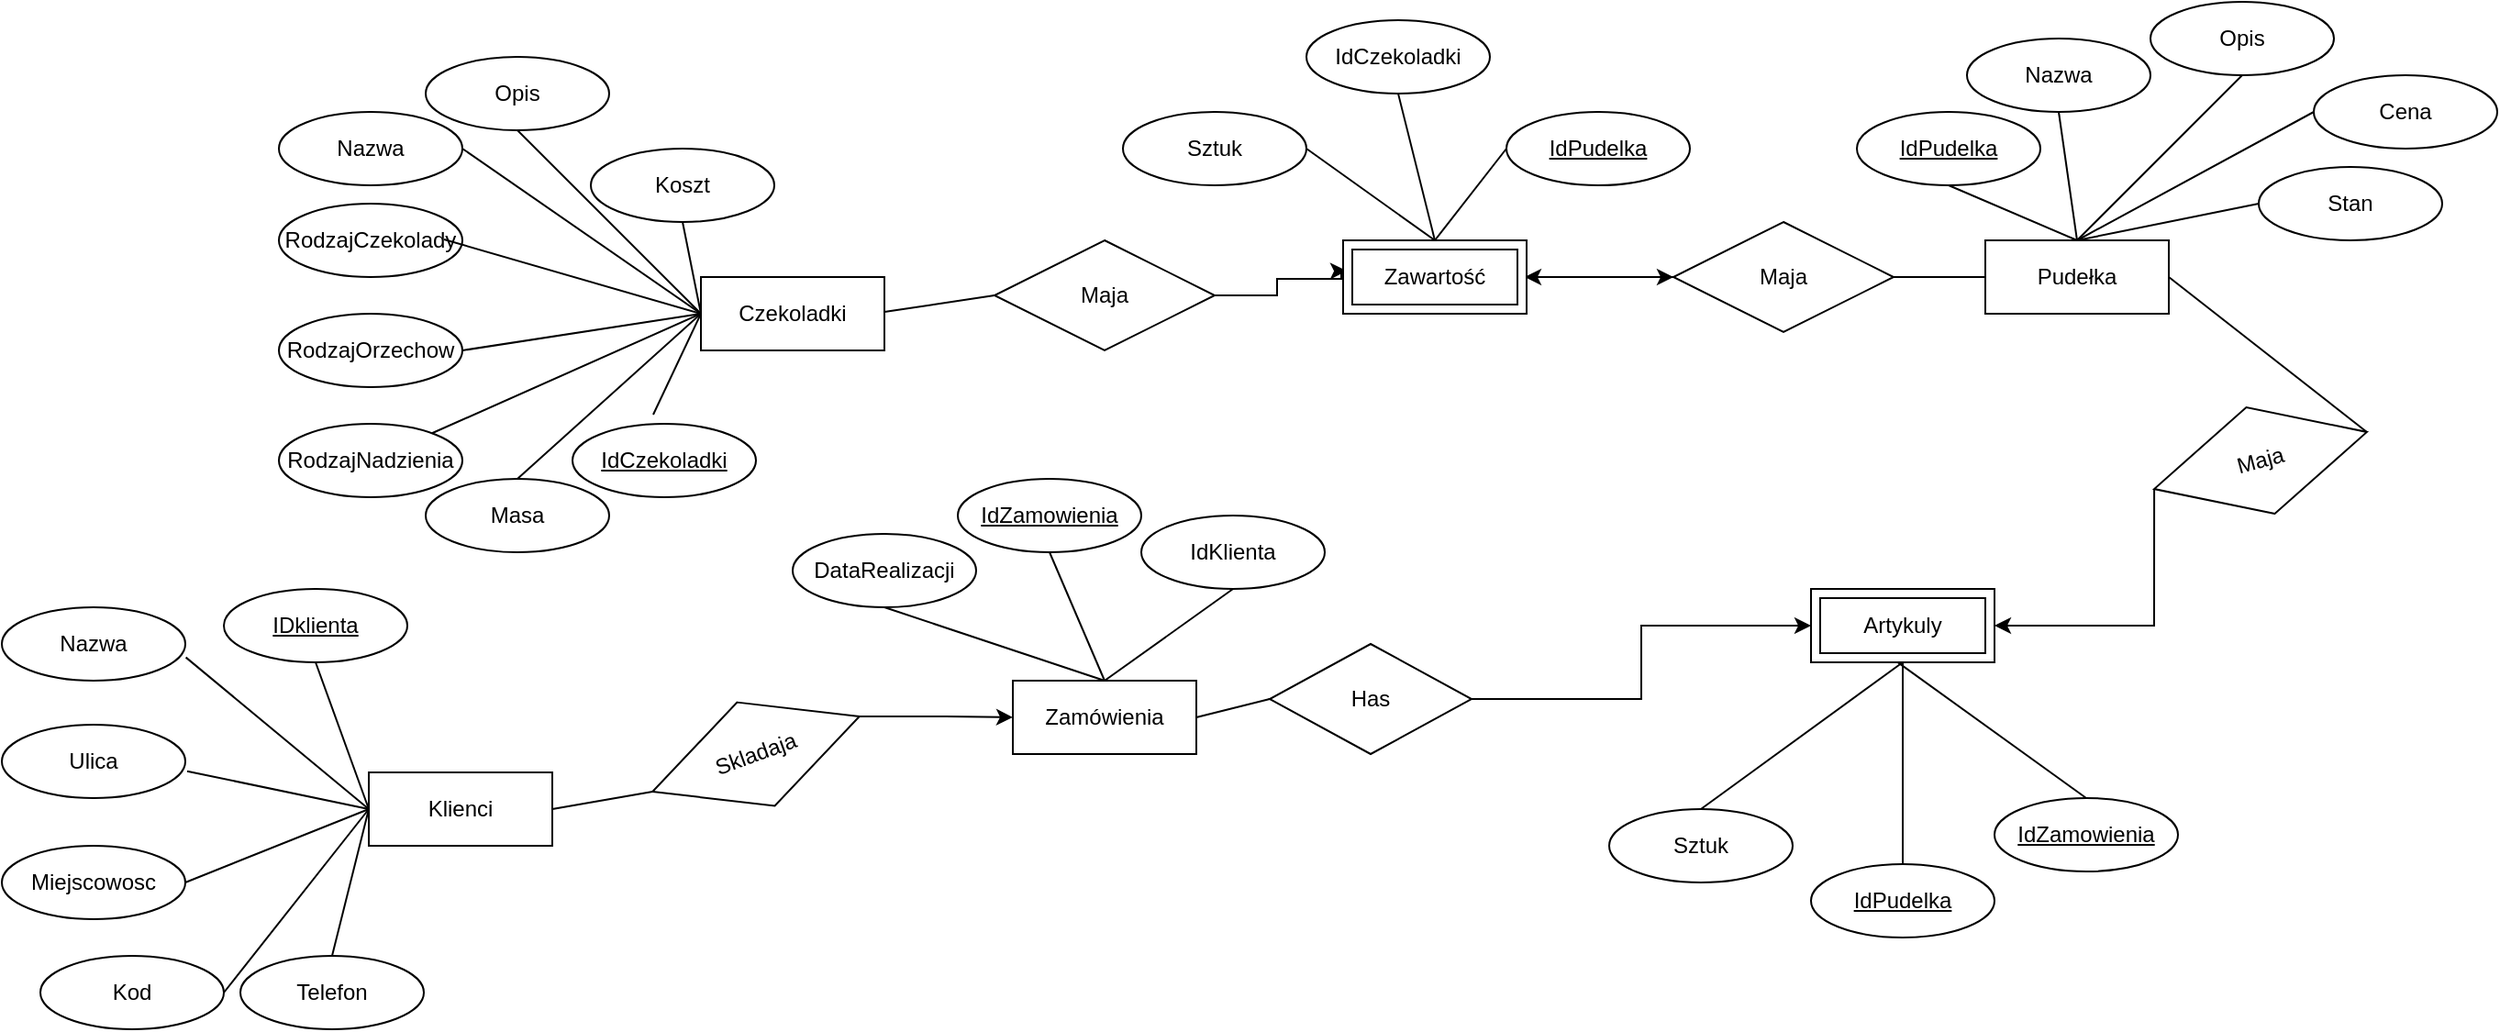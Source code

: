 <mxfile version="22.0.2" type="device">
  <diagram name="Strona-1" id="tudpSfB6hFAJ-TOZAVHN">
    <mxGraphModel dx="1219" dy="722" grid="1" gridSize="10" guides="1" tooltips="1" connect="1" arrows="1" fold="1" page="1" pageScale="1" pageWidth="1390" pageHeight="980" math="0" shadow="0">
      <root>
        <mxCell id="0" />
        <mxCell id="1" parent="0" />
        <mxCell id="zea7MPiIw-E7udo6NAOS-17" value="Czekoladki&lt;br&gt;" style="whiteSpace=wrap;html=1;align=center;" parent="1" vertex="1">
          <mxGeometry x="400" y="300" width="100" height="40" as="geometry" />
        </mxCell>
        <mxCell id="zea7MPiIw-E7udo6NAOS-18" value="Pudełka" style="whiteSpace=wrap;html=1;align=center;" parent="1" vertex="1">
          <mxGeometry x="1100" y="280" width="100" height="40" as="geometry" />
        </mxCell>
        <mxCell id="zea7MPiIw-E7udo6NAOS-19" value="Klienci" style="whiteSpace=wrap;html=1;align=center;" parent="1" vertex="1">
          <mxGeometry x="219" y="570" width="100" height="40" as="geometry" />
        </mxCell>
        <mxCell id="zea7MPiIw-E7udo6NAOS-27" value="Zamówienia" style="whiteSpace=wrap;html=1;align=center;" parent="1" vertex="1">
          <mxGeometry x="570" y="520" width="100" height="40" as="geometry" />
        </mxCell>
        <mxCell id="zea7MPiIw-E7udo6NAOS-29" value="Nazwa" style="ellipse;whiteSpace=wrap;html=1;align=center;" parent="1" vertex="1">
          <mxGeometry x="170" y="210" width="100" height="40" as="geometry" />
        </mxCell>
        <mxCell id="zea7MPiIw-E7udo6NAOS-30" value="Opis" style="ellipse;whiteSpace=wrap;html=1;align=center;" parent="1" vertex="1">
          <mxGeometry x="1190" y="150" width="100" height="40" as="geometry" />
        </mxCell>
        <mxCell id="zea7MPiIw-E7udo6NAOS-34" value="Nazwa" style="ellipse;whiteSpace=wrap;html=1;align=center;" parent="1" vertex="1">
          <mxGeometry x="1090" y="170" width="100" height="40" as="geometry" />
        </mxCell>
        <mxCell id="zea7MPiIw-E7udo6NAOS-38" value="Koszt" style="ellipse;whiteSpace=wrap;html=1;align=center;" parent="1" vertex="1">
          <mxGeometry x="340" y="230" width="100" height="40" as="geometry" />
        </mxCell>
        <mxCell id="zea7MPiIw-E7udo6NAOS-39" value="Masa" style="ellipse;whiteSpace=wrap;html=1;align=center;" parent="1" vertex="1">
          <mxGeometry x="250" y="410" width="100" height="40" as="geometry" />
        </mxCell>
        <mxCell id="zea7MPiIw-E7udo6NAOS-40" value="Opis" style="ellipse;whiteSpace=wrap;html=1;align=center;" parent="1" vertex="1">
          <mxGeometry x="250" y="180" width="100" height="40" as="geometry" />
        </mxCell>
        <mxCell id="zea7MPiIw-E7udo6NAOS-41" value="RodzajNadzienia" style="ellipse;whiteSpace=wrap;html=1;align=center;" parent="1" vertex="1">
          <mxGeometry x="170" y="380" width="100" height="40" as="geometry" />
        </mxCell>
        <mxCell id="zea7MPiIw-E7udo6NAOS-42" value="RodzajOrzechow" style="ellipse;whiteSpace=wrap;html=1;align=center;" parent="1" vertex="1">
          <mxGeometry x="170" y="320" width="100" height="40" as="geometry" />
        </mxCell>
        <mxCell id="zea7MPiIw-E7udo6NAOS-43" value="RodzajCzekolady" style="ellipse;whiteSpace=wrap;html=1;align=center;" parent="1" vertex="1">
          <mxGeometry x="170" y="260" width="100" height="40" as="geometry" />
        </mxCell>
        <mxCell id="zea7MPiIw-E7udo6NAOS-45" value="" style="endArrow=none;html=1;rounded=0;entryX=0;entryY=0.5;entryDx=0;entryDy=0;exitX=0.5;exitY=0;exitDx=0;exitDy=0;" parent="1" source="zea7MPiIw-E7udo6NAOS-39" target="zea7MPiIw-E7udo6NAOS-17" edge="1">
          <mxGeometry relative="1" as="geometry">
            <mxPoint x="340" y="380" as="sourcePoint" />
            <mxPoint x="500" y="380" as="targetPoint" />
          </mxGeometry>
        </mxCell>
        <mxCell id="zea7MPiIw-E7udo6NAOS-46" value="" style="endArrow=none;html=1;rounded=0;entryX=0;entryY=0.5;entryDx=0;entryDy=0;" parent="1" source="zea7MPiIw-E7udo6NAOS-41" target="zea7MPiIw-E7udo6NAOS-17" edge="1">
          <mxGeometry relative="1" as="geometry">
            <mxPoint x="250" y="390" as="sourcePoint" />
            <mxPoint x="410" y="390" as="targetPoint" />
          </mxGeometry>
        </mxCell>
        <mxCell id="zea7MPiIw-E7udo6NAOS-51" value="" style="endArrow=none;html=1;rounded=0;entryX=0;entryY=0.5;entryDx=0;entryDy=0;" parent="1" target="zea7MPiIw-E7udo6NAOS-93" edge="1">
          <mxGeometry relative="1" as="geometry">
            <mxPoint x="500" y="319" as="sourcePoint" />
            <mxPoint x="590" y="319" as="targetPoint" />
          </mxGeometry>
        </mxCell>
        <mxCell id="zea7MPiIw-E7udo6NAOS-52" value="" style="endArrow=none;html=1;rounded=0;exitX=0.44;exitY=-0.125;exitDx=0;exitDy=0;entryX=0;entryY=0.5;entryDx=0;entryDy=0;exitPerimeter=0;" parent="1" source="zea7MPiIw-E7udo6NAOS-100" target="zea7MPiIw-E7udo6NAOS-17" edge="1">
          <mxGeometry relative="1" as="geometry">
            <mxPoint x="380" y="380" as="sourcePoint" />
            <mxPoint x="600" y="399.5" as="targetPoint" />
          </mxGeometry>
        </mxCell>
        <mxCell id="zea7MPiIw-E7udo6NAOS-54" value="" style="endArrow=none;html=1;rounded=0;entryX=0.5;entryY=1;entryDx=0;entryDy=0;exitX=0;exitY=0.5;exitDx=0;exitDy=0;" parent="1" source="zea7MPiIw-E7udo6NAOS-17" target="zea7MPiIw-E7udo6NAOS-38" edge="1">
          <mxGeometry relative="1" as="geometry">
            <mxPoint x="360" y="310" as="sourcePoint" />
            <mxPoint x="470" y="250" as="targetPoint" />
          </mxGeometry>
        </mxCell>
        <mxCell id="zea7MPiIw-E7udo6NAOS-55" value="" style="endArrow=none;html=1;rounded=0;entryX=0;entryY=0.5;entryDx=0;entryDy=0;exitX=0.5;exitY=1;exitDx=0;exitDy=0;" parent="1" source="zea7MPiIw-E7udo6NAOS-40" target="zea7MPiIw-E7udo6NAOS-17" edge="1">
          <mxGeometry relative="1" as="geometry">
            <mxPoint x="360" y="250" as="sourcePoint" />
            <mxPoint x="510" y="229" as="targetPoint" />
          </mxGeometry>
        </mxCell>
        <mxCell id="zea7MPiIw-E7udo6NAOS-56" value="" style="endArrow=none;html=1;rounded=0;entryX=0;entryY=0.5;entryDx=0;entryDy=0;" parent="1" target="zea7MPiIw-E7udo6NAOS-17" edge="1">
          <mxGeometry relative="1" as="geometry">
            <mxPoint x="260" y="279.5" as="sourcePoint" />
            <mxPoint x="350" y="310" as="targetPoint" />
          </mxGeometry>
        </mxCell>
        <mxCell id="zea7MPiIw-E7udo6NAOS-57" value="" style="endArrow=none;html=1;rounded=0;exitX=1;exitY=0.5;exitDx=0;exitDy=0;entryX=0;entryY=0.5;entryDx=0;entryDy=0;" parent="1" source="zea7MPiIw-E7udo6NAOS-42" target="zea7MPiIw-E7udo6NAOS-17" edge="1">
          <mxGeometry relative="1" as="geometry">
            <mxPoint x="850" y="510" as="sourcePoint" />
            <mxPoint x="1010" y="510" as="targetPoint" />
          </mxGeometry>
        </mxCell>
        <mxCell id="zea7MPiIw-E7udo6NAOS-58" value="" style="endArrow=none;html=1;rounded=0;exitX=1;exitY=0.5;exitDx=0;exitDy=0;entryX=0;entryY=0.5;entryDx=0;entryDy=0;" parent="1" source="zea7MPiIw-E7udo6NAOS-29" target="zea7MPiIw-E7udo6NAOS-17" edge="1">
          <mxGeometry relative="1" as="geometry">
            <mxPoint x="260" y="229" as="sourcePoint" />
            <mxPoint x="360" y="310" as="targetPoint" />
          </mxGeometry>
        </mxCell>
        <mxCell id="zea7MPiIw-E7udo6NAOS-70" value="Telefon" style="ellipse;whiteSpace=wrap;html=1;align=center;" parent="1" vertex="1">
          <mxGeometry x="149" y="670" width="100" height="40" as="geometry" />
        </mxCell>
        <mxCell id="zea7MPiIw-E7udo6NAOS-72" value="Nazwa" style="ellipse;whiteSpace=wrap;html=1;align=center;" parent="1" vertex="1">
          <mxGeometry x="19" y="480" width="100" height="40" as="geometry" />
        </mxCell>
        <mxCell id="zea7MPiIw-E7udo6NAOS-81" value="Sztuk" style="ellipse;whiteSpace=wrap;html=1;align=center;" parent="1" vertex="1">
          <mxGeometry x="895" y="590" width="100" height="40" as="geometry" />
        </mxCell>
        <mxCell id="zea7MPiIw-E7udo6NAOS-82" value="Kod" style="ellipse;whiteSpace=wrap;html=1;align=center;" parent="1" vertex="1">
          <mxGeometry x="40" y="670" width="100" height="40" as="geometry" />
        </mxCell>
        <mxCell id="zea7MPiIw-E7udo6NAOS-83" value="Miejscowosc" style="ellipse;whiteSpace=wrap;html=1;align=center;" parent="1" vertex="1">
          <mxGeometry x="19" y="610" width="100" height="40" as="geometry" />
        </mxCell>
        <mxCell id="zea7MPiIw-E7udo6NAOS-84" value="Ulica" style="ellipse;whiteSpace=wrap;html=1;align=center;" parent="1" vertex="1">
          <mxGeometry x="19" y="544" width="100" height="40" as="geometry" />
        </mxCell>
        <mxCell id="zea7MPiIw-E7udo6NAOS-85" value="IdKlienta" style="ellipse;whiteSpace=wrap;html=1;align=center;" parent="1" vertex="1">
          <mxGeometry x="640" y="430" width="100" height="40" as="geometry" />
        </mxCell>
        <mxCell id="zea7MPiIw-E7udo6NAOS-86" value="DataRealizacji" style="ellipse;whiteSpace=wrap;html=1;align=center;" parent="1" vertex="1">
          <mxGeometry x="450" y="440" width="100" height="40" as="geometry" />
        </mxCell>
        <mxCell id="zea7MPiIw-E7udo6NAOS-87" value="Sztuk" style="ellipse;whiteSpace=wrap;html=1;align=center;" parent="1" vertex="1">
          <mxGeometry x="630" y="210" width="100" height="40" as="geometry" />
        </mxCell>
        <mxCell id="zea7MPiIw-E7udo6NAOS-89" value="Stan" style="ellipse;whiteSpace=wrap;html=1;align=center;" parent="1" vertex="1">
          <mxGeometry x="1249" y="240" width="100" height="40" as="geometry" />
        </mxCell>
        <mxCell id="zea7MPiIw-E7udo6NAOS-90" value="Cena" style="ellipse;whiteSpace=wrap;html=1;align=center;" parent="1" vertex="1">
          <mxGeometry x="1279" y="190" width="100" height="40" as="geometry" />
        </mxCell>
        <mxCell id="zea7MPiIw-E7udo6NAOS-91" value="IdCzekoladki" style="ellipse;whiteSpace=wrap;html=1;align=center;" parent="1" vertex="1">
          <mxGeometry x="730" y="160" width="100" height="40" as="geometry" />
        </mxCell>
        <mxCell id="zea7MPiIw-E7udo6NAOS-94" style="edgeStyle=orthogonalEdgeStyle;rounded=0;orthogonalLoop=1;jettySize=auto;html=1;exitX=1;exitY=0.5;exitDx=0;exitDy=0;entryX=0.02;entryY=0.417;entryDx=0;entryDy=0;entryPerimeter=0;" parent="1" source="zea7MPiIw-E7udo6NAOS-93" target="rlFe8i5rXQIBsSb9hAy6-1" edge="1">
          <mxGeometry relative="1" as="geometry">
            <mxPoint x="749" y="300" as="targetPoint" />
            <Array as="points">
              <mxPoint x="714" y="310" />
              <mxPoint x="714" y="301" />
              <mxPoint x="749" y="301" />
              <mxPoint x="749" y="297" />
            </Array>
          </mxGeometry>
        </mxCell>
        <mxCell id="zea7MPiIw-E7udo6NAOS-93" value="Maja" style="shape=rhombus;perimeter=rhombusPerimeter;whiteSpace=wrap;html=1;align=center;" parent="1" vertex="1">
          <mxGeometry x="560" y="280" width="120" height="60" as="geometry" />
        </mxCell>
        <mxCell id="zea7MPiIw-E7udo6NAOS-99" style="edgeStyle=orthogonalEdgeStyle;rounded=0;orthogonalLoop=1;jettySize=auto;html=1;exitX=0;exitY=0.5;exitDx=0;exitDy=0;entryX=1;entryY=0.5;entryDx=0;entryDy=0;" parent="1" source="zea7MPiIw-E7udo6NAOS-96" edge="1">
          <mxGeometry relative="1" as="geometry">
            <mxPoint x="849" y="300" as="targetPoint" />
          </mxGeometry>
        </mxCell>
        <mxCell id="zea7MPiIw-E7udo6NAOS-96" value="Maja" style="shape=rhombus;perimeter=rhombusPerimeter;whiteSpace=wrap;html=1;align=center;" parent="1" vertex="1">
          <mxGeometry x="930" y="270" width="120" height="60" as="geometry" />
        </mxCell>
        <mxCell id="zea7MPiIw-E7udo6NAOS-100" value="IdCzekoladki" style="ellipse;whiteSpace=wrap;html=1;align=center;fontStyle=4;" parent="1" vertex="1">
          <mxGeometry x="330" y="380" width="100" height="40" as="geometry" />
        </mxCell>
        <mxCell id="zea7MPiIw-E7udo6NAOS-102" value="" style="endArrow=none;html=1;rounded=0;entryX=0;entryY=0.5;entryDx=0;entryDy=0;exitX=1;exitY=0.5;exitDx=0;exitDy=0;" parent="1" source="zea7MPiIw-E7udo6NAOS-96" target="zea7MPiIw-E7udo6NAOS-18" edge="1">
          <mxGeometry relative="1" as="geometry">
            <mxPoint x="850" y="510" as="sourcePoint" />
            <mxPoint x="1010" y="510" as="targetPoint" />
          </mxGeometry>
        </mxCell>
        <mxCell id="zea7MPiIw-E7udo6NAOS-103" value="IdPudelka" style="ellipse;whiteSpace=wrap;html=1;align=center;fontStyle=4;" parent="1" vertex="1">
          <mxGeometry x="839" y="210" width="100" height="40" as="geometry" />
        </mxCell>
        <mxCell id="zea7MPiIw-E7udo6NAOS-104" value="IdPudelka" style="ellipse;whiteSpace=wrap;html=1;align=center;fontStyle=4;" parent="1" vertex="1">
          <mxGeometry x="1030" y="210" width="100" height="40" as="geometry" />
        </mxCell>
        <mxCell id="zea7MPiIw-E7udo6NAOS-108" style="edgeStyle=orthogonalEdgeStyle;rounded=0;orthogonalLoop=1;jettySize=auto;html=1;exitX=1;exitY=0.5;exitDx=0;exitDy=0;" parent="1" source="zea7MPiIw-E7udo6NAOS-106" target="rlFe8i5rXQIBsSb9hAy6-3" edge="1">
          <mxGeometry relative="1" as="geometry">
            <mxPoint x="1100" y="490" as="targetPoint" />
            <Array as="points">
              <mxPoint x="1192" y="490" />
            </Array>
          </mxGeometry>
        </mxCell>
        <mxCell id="zea7MPiIw-E7udo6NAOS-106" value="Maja" style="shape=rhombus;perimeter=rhombusPerimeter;whiteSpace=wrap;html=1;align=center;direction=west;rotation=-15;" parent="1" vertex="1">
          <mxGeometry x="1190" y="370" width="120" height="60" as="geometry" />
        </mxCell>
        <mxCell id="zea7MPiIw-E7udo6NAOS-107" value="" style="endArrow=none;html=1;rounded=0;entryX=1;entryY=0.5;entryDx=0;entryDy=0;exitX=0;exitY=0.5;exitDx=0;exitDy=0;" parent="1" source="zea7MPiIw-E7udo6NAOS-106" target="zea7MPiIw-E7udo6NAOS-18" edge="1">
          <mxGeometry relative="1" as="geometry">
            <mxPoint x="850" y="510" as="sourcePoint" />
            <mxPoint x="1010" y="510" as="targetPoint" />
          </mxGeometry>
        </mxCell>
        <mxCell id="zea7MPiIw-E7udo6NAOS-110" value="IdZamowienia" style="ellipse;whiteSpace=wrap;html=1;align=center;fontStyle=4;" parent="1" vertex="1">
          <mxGeometry x="1105" y="584" width="100" height="40" as="geometry" />
        </mxCell>
        <mxCell id="zea7MPiIw-E7udo6NAOS-111" value="Has" style="shape=rhombus;perimeter=rhombusPerimeter;whiteSpace=wrap;html=1;align=center;" parent="1" vertex="1">
          <mxGeometry x="710" y="500" width="110" height="60" as="geometry" />
        </mxCell>
        <mxCell id="zea7MPiIw-E7udo6NAOS-115" style="edgeStyle=orthogonalEdgeStyle;rounded=0;orthogonalLoop=1;jettySize=auto;html=1;exitX=1;exitY=0.5;exitDx=0;exitDy=0;entryX=0;entryY=0.5;entryDx=0;entryDy=0;" parent="1" source="zea7MPiIw-E7udo6NAOS-113" target="zea7MPiIw-E7udo6NAOS-27" edge="1">
          <mxGeometry relative="1" as="geometry" />
        </mxCell>
        <mxCell id="zea7MPiIw-E7udo6NAOS-113" value="Skladaja" style="shape=rhombus;perimeter=rhombusPerimeter;whiteSpace=wrap;html=1;align=center;rotation=-20;" parent="1" vertex="1">
          <mxGeometry x="370" y="530" width="120" height="60" as="geometry" />
        </mxCell>
        <mxCell id="zea7MPiIw-E7udo6NAOS-117" value="" style="endArrow=none;html=1;rounded=0;entryX=0;entryY=0.5;entryDx=0;entryDy=0;exitX=1;exitY=0.5;exitDx=0;exitDy=0;" parent="1" source="zea7MPiIw-E7udo6NAOS-27" target="zea7MPiIw-E7udo6NAOS-111" edge="1">
          <mxGeometry relative="1" as="geometry">
            <mxPoint x="690" y="530" as="sourcePoint" />
            <mxPoint x="790" y="540" as="targetPoint" />
          </mxGeometry>
        </mxCell>
        <mxCell id="zea7MPiIw-E7udo6NAOS-119" value="IdZamowienia" style="ellipse;whiteSpace=wrap;html=1;align=center;fontStyle=4;" parent="1" vertex="1">
          <mxGeometry x="540" y="410" width="100" height="40" as="geometry" />
        </mxCell>
        <mxCell id="zea7MPiIw-E7udo6NAOS-120" value="IDklienta" style="ellipse;whiteSpace=wrap;html=1;align=center;fontStyle=4;" parent="1" vertex="1">
          <mxGeometry x="140" y="470" width="100" height="40" as="geometry" />
        </mxCell>
        <mxCell id="zea7MPiIw-E7udo6NAOS-124" style="edgeStyle=orthogonalEdgeStyle;rounded=0;orthogonalLoop=1;jettySize=auto;html=1;exitX=1;exitY=0.5;exitDx=0;exitDy=0;" parent="1" source="zea7MPiIw-E7udo6NAOS-111" target="rlFe8i5rXQIBsSb9hAy6-3" edge="1">
          <mxGeometry relative="1" as="geometry">
            <mxPoint x="1000" y="490" as="targetPoint" />
          </mxGeometry>
        </mxCell>
        <mxCell id="zea7MPiIw-E7udo6NAOS-128" value="" style="endArrow=none;html=1;rounded=0;exitX=1;exitY=0.5;exitDx=0;exitDy=0;entryX=0;entryY=0.5;entryDx=0;entryDy=0;" parent="1" source="zea7MPiIw-E7udo6NAOS-19" target="zea7MPiIw-E7udo6NAOS-113" edge="1">
          <mxGeometry relative="1" as="geometry">
            <mxPoint x="350" y="650" as="sourcePoint" />
            <mxPoint x="510" y="650" as="targetPoint" />
          </mxGeometry>
        </mxCell>
        <mxCell id="zea7MPiIw-E7udo6NAOS-131" value="" style="endArrow=none;html=1;rounded=0;exitX=0.5;exitY=1;exitDx=0;exitDy=0;entryX=0.5;entryY=0;entryDx=0;entryDy=0;" parent="1" source="zea7MPiIw-E7udo6NAOS-91" target="rlFe8i5rXQIBsSb9hAy6-1" edge="1">
          <mxGeometry relative="1" as="geometry">
            <mxPoint x="649" y="260" as="sourcePoint" />
            <mxPoint x="799" y="280" as="targetPoint" />
          </mxGeometry>
        </mxCell>
        <mxCell id="zea7MPiIw-E7udo6NAOS-132" value="" style="endArrow=none;html=1;rounded=0;exitX=0;exitY=0.5;exitDx=0;exitDy=0;entryX=0.5;entryY=0;entryDx=0;entryDy=0;" parent="1" source="zea7MPiIw-E7udo6NAOS-103" target="rlFe8i5rXQIBsSb9hAy6-1" edge="1">
          <mxGeometry relative="1" as="geometry">
            <mxPoint x="790" y="210" as="sourcePoint" />
            <mxPoint x="799" y="280" as="targetPoint" />
          </mxGeometry>
        </mxCell>
        <mxCell id="zea7MPiIw-E7udo6NAOS-134" value="" style="endArrow=none;html=1;rounded=0;exitX=1;exitY=0.5;exitDx=0;exitDy=0;entryX=0.5;entryY=0;entryDx=0;entryDy=0;" parent="1" source="zea7MPiIw-E7udo6NAOS-87" target="rlFe8i5rXQIBsSb9hAy6-1" edge="1">
          <mxGeometry relative="1" as="geometry">
            <mxPoint x="719" y="290" as="sourcePoint" />
            <mxPoint x="799" y="280" as="targetPoint" />
          </mxGeometry>
        </mxCell>
        <mxCell id="zea7MPiIw-E7udo6NAOS-135" value="IdPudelka" style="ellipse;whiteSpace=wrap;html=1;align=center;fontStyle=4;" parent="1" vertex="1">
          <mxGeometry x="1005" y="620" width="100" height="40" as="geometry" />
        </mxCell>
        <mxCell id="zea7MPiIw-E7udo6NAOS-137" value="" style="endArrow=none;html=1;rounded=0;exitX=1.003;exitY=0.683;exitDx=0;exitDy=0;exitPerimeter=0;entryX=0;entryY=0.5;entryDx=0;entryDy=0;" parent="1" source="zea7MPiIw-E7udo6NAOS-72" target="zea7MPiIw-E7udo6NAOS-19" edge="1">
          <mxGeometry relative="1" as="geometry">
            <mxPoint x="490" y="680" as="sourcePoint" />
            <mxPoint x="650" y="680" as="targetPoint" />
          </mxGeometry>
        </mxCell>
        <mxCell id="zea7MPiIw-E7udo6NAOS-138" value="" style="endArrow=none;html=1;rounded=0;exitX=1.01;exitY=0.634;exitDx=0;exitDy=0;exitPerimeter=0;entryX=0;entryY=0.5;entryDx=0;entryDy=0;" parent="1" source="zea7MPiIw-E7udo6NAOS-84" target="zea7MPiIw-E7udo6NAOS-19" edge="1">
          <mxGeometry relative="1" as="geometry">
            <mxPoint x="330" y="670" as="sourcePoint" />
            <mxPoint x="490" y="670" as="targetPoint" />
          </mxGeometry>
        </mxCell>
        <mxCell id="zea7MPiIw-E7udo6NAOS-139" value="" style="endArrow=none;html=1;rounded=0;exitX=1;exitY=0.5;exitDx=0;exitDy=0;entryX=0;entryY=0.5;entryDx=0;entryDy=0;" parent="1" source="zea7MPiIw-E7udo6NAOS-83" target="zea7MPiIw-E7udo6NAOS-19" edge="1">
          <mxGeometry relative="1" as="geometry">
            <mxPoint x="390" y="689.66" as="sourcePoint" />
            <mxPoint x="550" y="689.66" as="targetPoint" />
          </mxGeometry>
        </mxCell>
        <mxCell id="zea7MPiIw-E7udo6NAOS-140" value="" style="endArrow=none;html=1;rounded=0;exitX=1;exitY=0.5;exitDx=0;exitDy=0;entryX=0;entryY=0.5;entryDx=0;entryDy=0;" parent="1" source="zea7MPiIw-E7udo6NAOS-82" target="zea7MPiIw-E7udo6NAOS-19" edge="1">
          <mxGeometry relative="1" as="geometry">
            <mxPoint x="119" y="790" as="sourcePoint" />
            <mxPoint x="219" y="600" as="targetPoint" />
          </mxGeometry>
        </mxCell>
        <mxCell id="zea7MPiIw-E7udo6NAOS-141" value="" style="endArrow=none;html=1;rounded=0;exitX=0.5;exitY=1;exitDx=0;exitDy=0;entryX=0;entryY=0.5;entryDx=0;entryDy=0;" parent="1" source="zea7MPiIw-E7udo6NAOS-120" target="zea7MPiIw-E7udo6NAOS-19" edge="1">
          <mxGeometry relative="1" as="geometry">
            <mxPoint x="529" y="740" as="sourcePoint" />
            <mxPoint x="519" y="820" as="targetPoint" />
            <Array as="points" />
          </mxGeometry>
        </mxCell>
        <mxCell id="zea7MPiIw-E7udo6NAOS-142" value="" style="endArrow=none;html=1;rounded=0;exitX=0.5;exitY=0;exitDx=0;exitDy=0;entryX=0;entryY=0.5;entryDx=0;entryDy=0;" parent="1" source="zea7MPiIw-E7udo6NAOS-70" target="zea7MPiIw-E7udo6NAOS-19" edge="1">
          <mxGeometry relative="1" as="geometry">
            <mxPoint x="529" y="740" as="sourcePoint" />
            <mxPoint x="689" y="740" as="targetPoint" />
          </mxGeometry>
        </mxCell>
        <mxCell id="zea7MPiIw-E7udo6NAOS-143" value="" style="endArrow=none;html=1;rounded=0;exitX=0.5;exitY=1;exitDx=0;exitDy=0;entryX=0.5;entryY=0;entryDx=0;entryDy=0;" parent="1" source="zea7MPiIw-E7udo6NAOS-86" target="zea7MPiIw-E7udo6NAOS-27" edge="1">
          <mxGeometry relative="1" as="geometry">
            <mxPoint x="410" y="780" as="sourcePoint" />
            <mxPoint x="570" y="780" as="targetPoint" />
          </mxGeometry>
        </mxCell>
        <mxCell id="zea7MPiIw-E7udo6NAOS-144" value="" style="endArrow=none;html=1;rounded=0;exitX=0.5;exitY=1;exitDx=0;exitDy=0;entryX=0.5;entryY=0;entryDx=0;entryDy=0;" parent="1" source="zea7MPiIw-E7udo6NAOS-119" target="zea7MPiIw-E7udo6NAOS-27" edge="1">
          <mxGeometry relative="1" as="geometry">
            <mxPoint x="554" y="840" as="sourcePoint" />
            <mxPoint x="629" y="500" as="targetPoint" />
          </mxGeometry>
        </mxCell>
        <mxCell id="zea7MPiIw-E7udo6NAOS-145" value="" style="endArrow=none;html=1;rounded=0;exitX=0.5;exitY=1;exitDx=0;exitDy=0;entryX=0.5;entryY=0;entryDx=0;entryDy=0;" parent="1" source="zea7MPiIw-E7udo6NAOS-85" target="zea7MPiIw-E7udo6NAOS-27" edge="1">
          <mxGeometry relative="1" as="geometry">
            <mxPoint x="564" y="850" as="sourcePoint" />
            <mxPoint x="724" y="850" as="targetPoint" />
          </mxGeometry>
        </mxCell>
        <mxCell id="zea7MPiIw-E7udo6NAOS-146" value="" style="endArrow=none;html=1;rounded=0;entryX=0.5;entryY=0;entryDx=0;entryDy=0;exitX=0.5;exitY=1;exitDx=0;exitDy=0;" parent="1" source="rlFe8i5rXQIBsSb9hAy6-3" target="zea7MPiIw-E7udo6NAOS-81" edge="1">
          <mxGeometry relative="1" as="geometry">
            <mxPoint x="1050" y="500" as="sourcePoint" />
            <mxPoint x="734" y="860" as="targetPoint" />
          </mxGeometry>
        </mxCell>
        <mxCell id="zea7MPiIw-E7udo6NAOS-147" value="" style="endArrow=none;html=1;rounded=0;entryX=0.5;entryY=0;entryDx=0;entryDy=0;" parent="1" source="rlFe8i5rXQIBsSb9hAy6-3" target="zea7MPiIw-E7udo6NAOS-135" edge="1">
          <mxGeometry relative="1" as="geometry">
            <mxPoint x="1050" y="510" as="sourcePoint" />
            <mxPoint x="744" y="870" as="targetPoint" />
          </mxGeometry>
        </mxCell>
        <mxCell id="zea7MPiIw-E7udo6NAOS-148" value="" style="endArrow=none;html=1;rounded=0;exitX=0.446;exitY=0.952;exitDx=0;exitDy=0;entryX=0.5;entryY=0;entryDx=0;entryDy=0;exitPerimeter=0;" parent="1" source="rlFe8i5rXQIBsSb9hAy6-3" target="zea7MPiIw-E7udo6NAOS-110" edge="1">
          <mxGeometry relative="1" as="geometry">
            <mxPoint x="1050" y="510" as="sourcePoint" />
            <mxPoint x="754" y="880" as="targetPoint" />
          </mxGeometry>
        </mxCell>
        <mxCell id="zea7MPiIw-E7udo6NAOS-149" value="" style="endArrow=none;html=1;rounded=0;exitX=0.5;exitY=1;exitDx=0;exitDy=0;entryX=0.5;entryY=0;entryDx=0;entryDy=0;" parent="1" source="zea7MPiIw-E7udo6NAOS-34" target="zea7MPiIw-E7udo6NAOS-18" edge="1">
          <mxGeometry relative="1" as="geometry">
            <mxPoint x="749" y="379.17" as="sourcePoint" />
            <mxPoint x="909" y="379.17" as="targetPoint" />
          </mxGeometry>
        </mxCell>
        <mxCell id="zea7MPiIw-E7udo6NAOS-150" value="" style="endArrow=none;html=1;rounded=0;entryX=0.5;entryY=0;entryDx=0;entryDy=0;exitX=0.5;exitY=1;exitDx=0;exitDy=0;" parent="1" source="zea7MPiIw-E7udo6NAOS-104" target="zea7MPiIw-E7udo6NAOS-18" edge="1">
          <mxGeometry relative="1" as="geometry">
            <mxPoint x="759" y="389.17" as="sourcePoint" />
            <mxPoint x="919" y="389.17" as="targetPoint" />
          </mxGeometry>
        </mxCell>
        <mxCell id="zea7MPiIw-E7udo6NAOS-151" value="" style="endArrow=none;html=1;rounded=0;exitX=0.5;exitY=1;exitDx=0;exitDy=0;entryX=0.5;entryY=0;entryDx=0;entryDy=0;" parent="1" source="zea7MPiIw-E7udo6NAOS-30" target="zea7MPiIw-E7udo6NAOS-18" edge="1">
          <mxGeometry relative="1" as="geometry">
            <mxPoint x="769" y="399.17" as="sourcePoint" />
            <mxPoint x="929" y="399.17" as="targetPoint" />
          </mxGeometry>
        </mxCell>
        <mxCell id="zea7MPiIw-E7udo6NAOS-152" value="" style="endArrow=none;html=1;rounded=0;exitX=0;exitY=0.5;exitDx=0;exitDy=0;entryX=0.5;entryY=0;entryDx=0;entryDy=0;" parent="1" source="zea7MPiIw-E7udo6NAOS-90" target="zea7MPiIw-E7udo6NAOS-18" edge="1">
          <mxGeometry relative="1" as="geometry">
            <mxPoint x="779" y="409.17" as="sourcePoint" />
            <mxPoint x="939" y="409.17" as="targetPoint" />
          </mxGeometry>
        </mxCell>
        <mxCell id="zea7MPiIw-E7udo6NAOS-153" value="" style="endArrow=none;html=1;rounded=0;exitX=0;exitY=0.5;exitDx=0;exitDy=0;entryX=0.5;entryY=0;entryDx=0;entryDy=0;" parent="1" source="zea7MPiIw-E7udo6NAOS-89" target="zea7MPiIw-E7udo6NAOS-18" edge="1">
          <mxGeometry relative="1" as="geometry">
            <mxPoint x="789" y="419.17" as="sourcePoint" />
            <mxPoint x="949" y="419.17" as="targetPoint" />
          </mxGeometry>
        </mxCell>
        <mxCell id="rlFe8i5rXQIBsSb9hAy6-2" value="" style="edgeStyle=orthogonalEdgeStyle;rounded=0;orthogonalLoop=1;jettySize=auto;html=1;exitX=1;exitY=0.5;exitDx=0;exitDy=0;" edge="1" parent="1" source="rlFe8i5rXQIBsSb9hAy6-1" target="zea7MPiIw-E7udo6NAOS-96">
          <mxGeometry relative="1" as="geometry" />
        </mxCell>
        <mxCell id="rlFe8i5rXQIBsSb9hAy6-1" value="Zawartość" style="shape=ext;margin=3;double=1;whiteSpace=wrap;html=1;align=center;" vertex="1" parent="1">
          <mxGeometry x="750" y="280" width="100" height="40" as="geometry" />
        </mxCell>
        <mxCell id="rlFe8i5rXQIBsSb9hAy6-3" value="Artykuly" style="shape=ext;margin=3;double=1;whiteSpace=wrap;html=1;align=center;" vertex="1" parent="1">
          <mxGeometry x="1005" y="470" width="100" height="40" as="geometry" />
        </mxCell>
      </root>
    </mxGraphModel>
  </diagram>
</mxfile>
